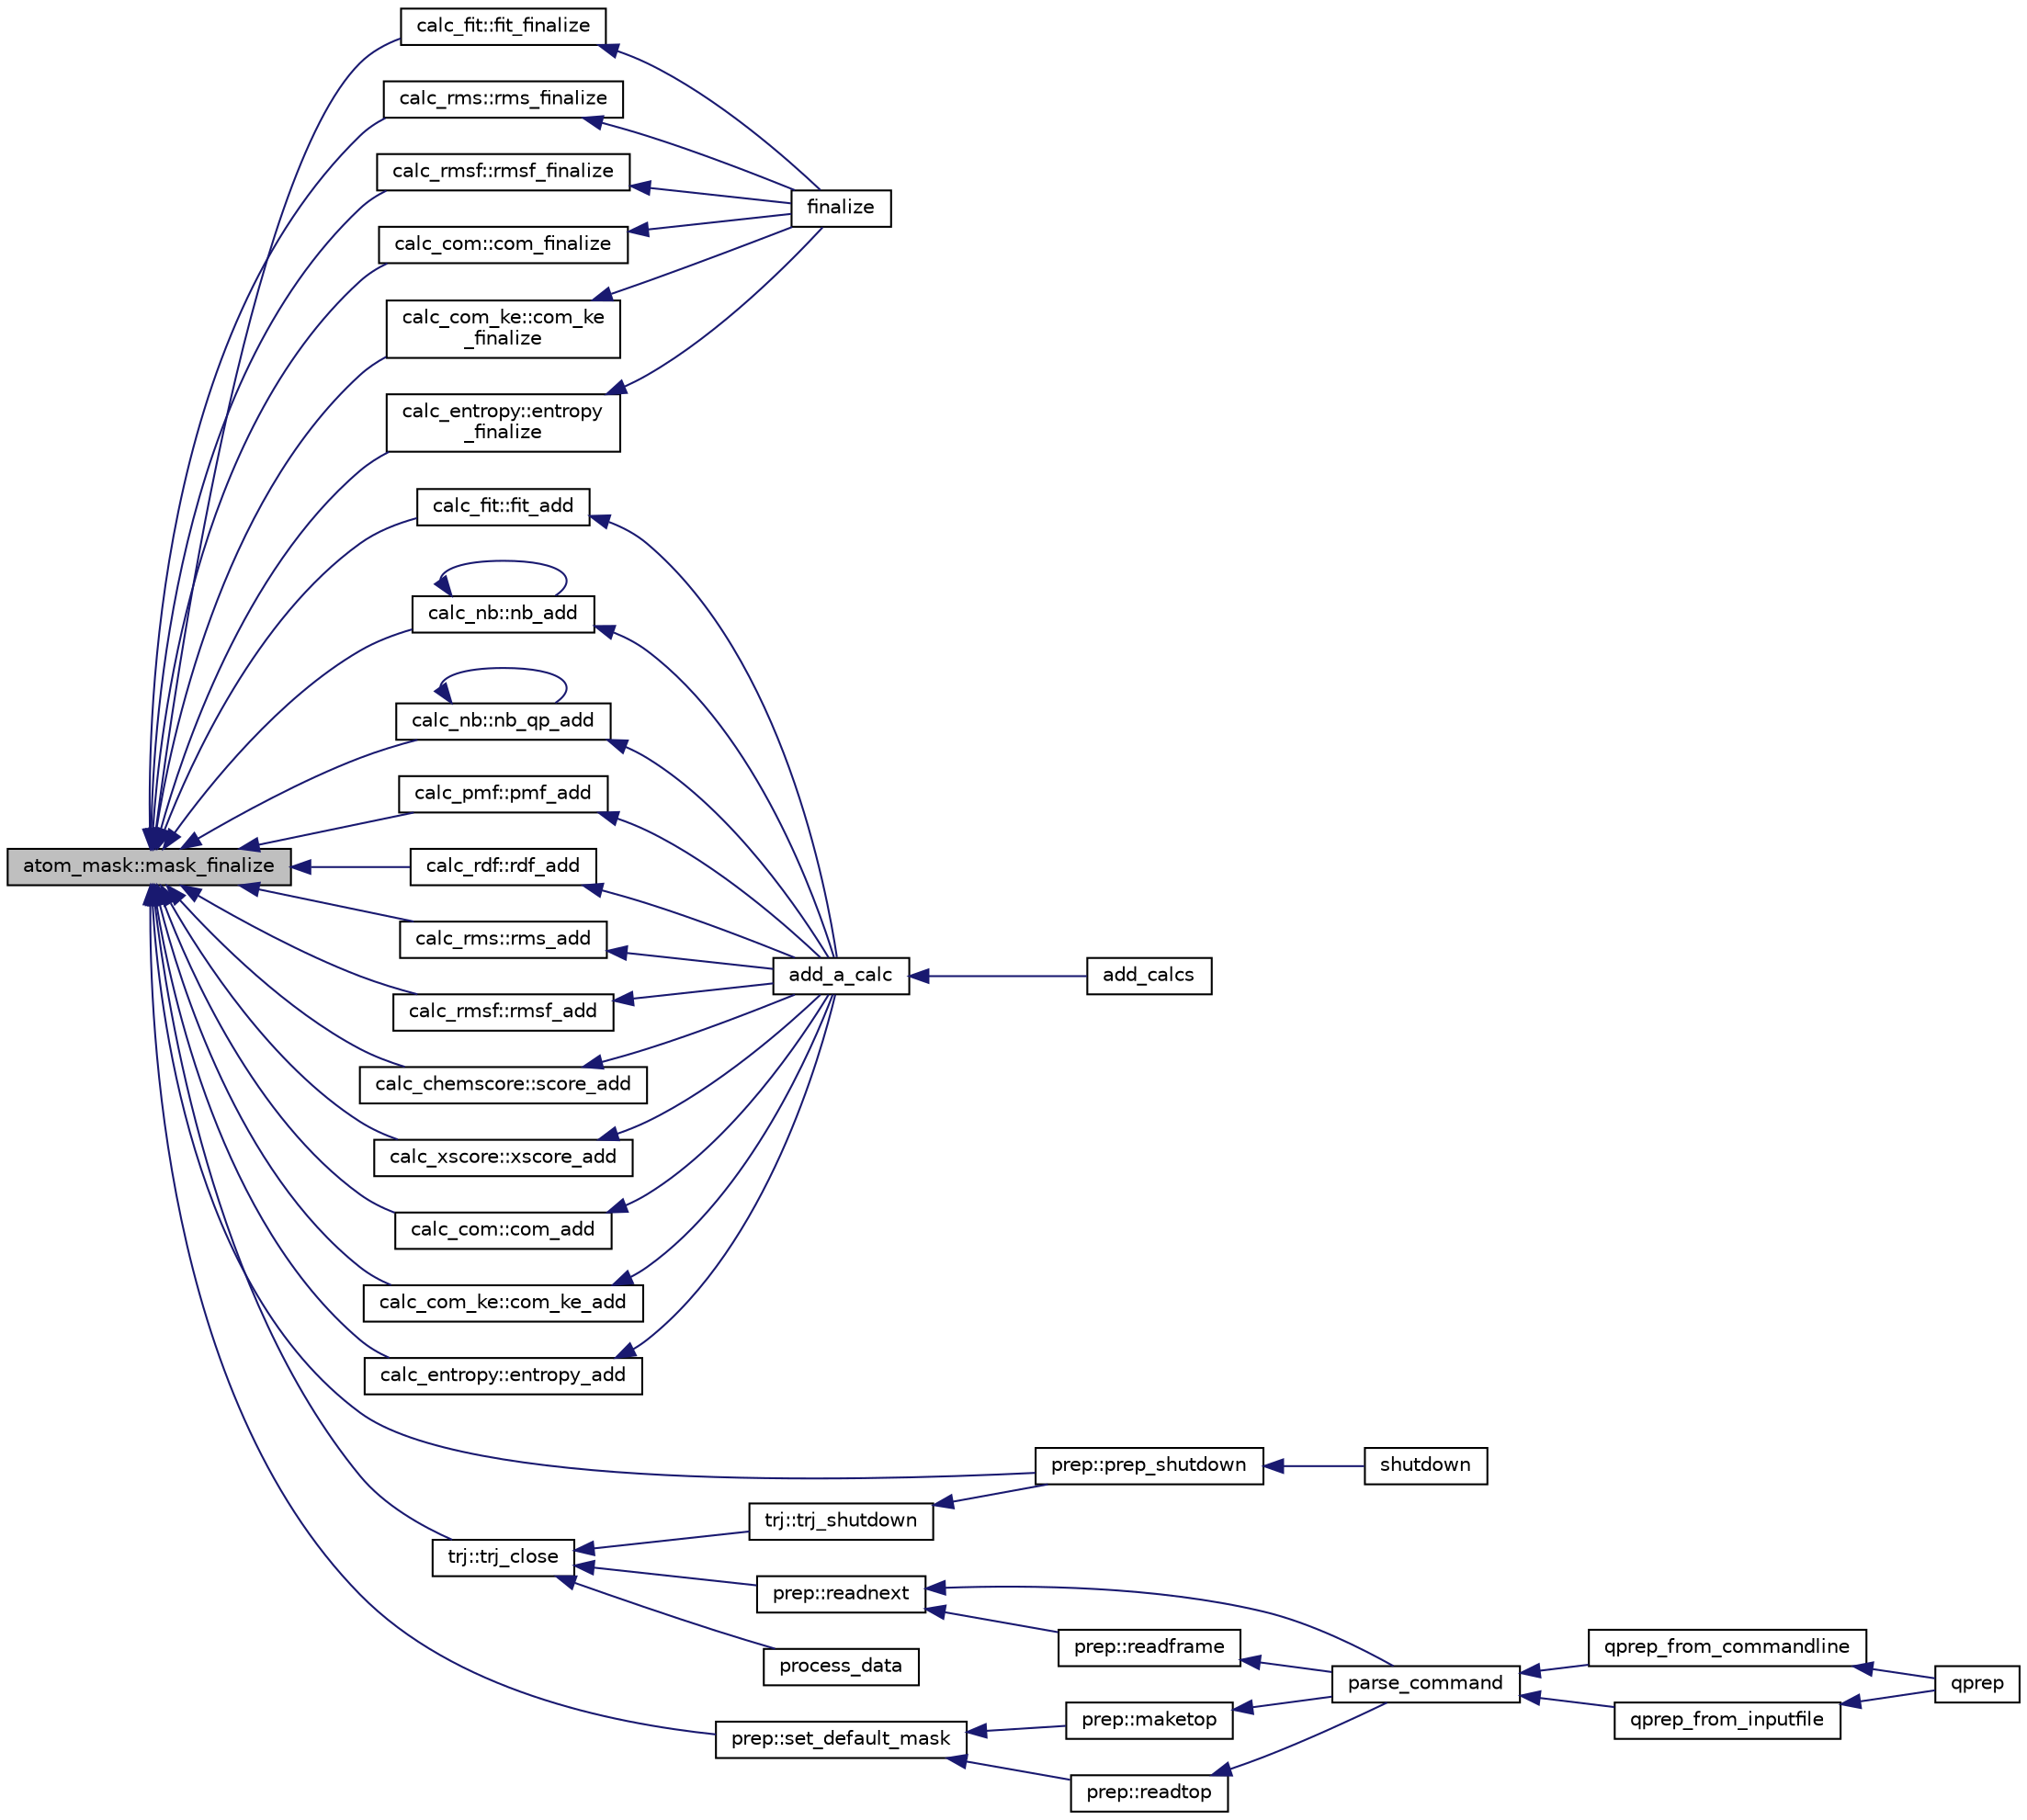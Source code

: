 digraph "atom_mask::mask_finalize"
{
  edge [fontname="Helvetica",fontsize="10",labelfontname="Helvetica",labelfontsize="10"];
  node [fontname="Helvetica",fontsize="10",shape=record];
  rankdir="LR";
  Node1 [label="atom_mask::mask_finalize",height=0.2,width=0.4,color="black", fillcolor="grey75", style="filled" fontcolor="black"];
  Node1 -> Node2 [dir="back",color="midnightblue",fontsize="10",style="solid",fontname="Helvetica"];
  Node2 [label="calc_com::com_add",height=0.2,width=0.4,color="black", fillcolor="white", style="filled",URL="$classcalc__com.html#a651966ec97d83c3b1dfa2698148984c7"];
  Node2 -> Node3 [dir="back",color="midnightblue",fontsize="10",style="solid",fontname="Helvetica"];
  Node3 [label="add_a_calc",height=0.2,width=0.4,color="black", fillcolor="white", style="filled",URL="$qcalc_8f90.html#acb44d1dc6dd86deefc875c180bc5703e"];
  Node3 -> Node4 [dir="back",color="midnightblue",fontsize="10",style="solid",fontname="Helvetica"];
  Node4 [label="add_calcs",height=0.2,width=0.4,color="black", fillcolor="white", style="filled",URL="$qcalc_8f90.html#acaadc7e7a89c09e2f5d003ad5dca1672"];
  Node1 -> Node5 [dir="back",color="midnightblue",fontsize="10",style="solid",fontname="Helvetica"];
  Node5 [label="calc_com::com_finalize",height=0.2,width=0.4,color="black", fillcolor="white", style="filled",URL="$classcalc__com.html#a45389417b8edfa5f656068b71161be03"];
  Node5 -> Node6 [dir="back",color="midnightblue",fontsize="10",style="solid",fontname="Helvetica"];
  Node6 [label="finalize",height=0.2,width=0.4,color="black", fillcolor="white", style="filled",URL="$qcalc_8f90.html#ae13666592a639e38acc4462b8e5ec488"];
  Node1 -> Node7 [dir="back",color="midnightblue",fontsize="10",style="solid",fontname="Helvetica"];
  Node7 [label="calc_com_ke::com_ke_add",height=0.2,width=0.4,color="black", fillcolor="white", style="filled",URL="$classcalc__com__ke.html#a3c4a60a828ca4c037ffd87b608f6a8f7"];
  Node7 -> Node3 [dir="back",color="midnightblue",fontsize="10",style="solid",fontname="Helvetica"];
  Node1 -> Node8 [dir="back",color="midnightblue",fontsize="10",style="solid",fontname="Helvetica"];
  Node8 [label="calc_com_ke::com_ke\l_finalize",height=0.2,width=0.4,color="black", fillcolor="white", style="filled",URL="$classcalc__com__ke.html#a089d44e2e8eacfbd26da425a497530c5"];
  Node8 -> Node6 [dir="back",color="midnightblue",fontsize="10",style="solid",fontname="Helvetica"];
  Node1 -> Node9 [dir="back",color="midnightblue",fontsize="10",style="solid",fontname="Helvetica"];
  Node9 [label="calc_entropy::entropy_add",height=0.2,width=0.4,color="black", fillcolor="white", style="filled",URL="$classcalc__entropy.html#aed82d686b07a9020efcd8f4587376359"];
  Node9 -> Node3 [dir="back",color="midnightblue",fontsize="10",style="solid",fontname="Helvetica"];
  Node1 -> Node10 [dir="back",color="midnightblue",fontsize="10",style="solid",fontname="Helvetica"];
  Node10 [label="calc_entropy::entropy\l_finalize",height=0.2,width=0.4,color="black", fillcolor="white", style="filled",URL="$classcalc__entropy.html#a8b7097d5478f130ec2b04ac4eb69e156"];
  Node10 -> Node6 [dir="back",color="midnightblue",fontsize="10",style="solid",fontname="Helvetica"];
  Node1 -> Node11 [dir="back",color="midnightblue",fontsize="10",style="solid",fontname="Helvetica"];
  Node11 [label="calc_fit::fit_add",height=0.2,width=0.4,color="black", fillcolor="white", style="filled",URL="$classcalc__fit.html#a03132293af132901c3309c2095bc97a5"];
  Node11 -> Node3 [dir="back",color="midnightblue",fontsize="10",style="solid",fontname="Helvetica"];
  Node1 -> Node12 [dir="back",color="midnightblue",fontsize="10",style="solid",fontname="Helvetica"];
  Node12 [label="calc_fit::fit_finalize",height=0.2,width=0.4,color="black", fillcolor="white", style="filled",URL="$classcalc__fit.html#ad14c1235965e5604af2221fe382c98dd"];
  Node12 -> Node6 [dir="back",color="midnightblue",fontsize="10",style="solid",fontname="Helvetica"];
  Node1 -> Node13 [dir="back",color="midnightblue",fontsize="10",style="solid",fontname="Helvetica"];
  Node13 [label="calc_nb::nb_add",height=0.2,width=0.4,color="black", fillcolor="white", style="filled",URL="$classcalc__nb.html#a1476bae2c246aa70d62c2d574e1c3878"];
  Node13 -> Node13 [dir="back",color="midnightblue",fontsize="10",style="solid",fontname="Helvetica"];
  Node13 -> Node3 [dir="back",color="midnightblue",fontsize="10",style="solid",fontname="Helvetica"];
  Node1 -> Node14 [dir="back",color="midnightblue",fontsize="10",style="solid",fontname="Helvetica"];
  Node14 [label="calc_nb::nb_qp_add",height=0.2,width=0.4,color="black", fillcolor="white", style="filled",URL="$classcalc__nb.html#a6d26079e3680e2780d8c7f302b538596"];
  Node14 -> Node14 [dir="back",color="midnightblue",fontsize="10",style="solid",fontname="Helvetica"];
  Node14 -> Node3 [dir="back",color="midnightblue",fontsize="10",style="solid",fontname="Helvetica"];
  Node1 -> Node15 [dir="back",color="midnightblue",fontsize="10",style="solid",fontname="Helvetica"];
  Node15 [label="calc_pmf::pmf_add",height=0.2,width=0.4,color="black", fillcolor="white", style="filled",URL="$classcalc__pmf.html#a4caf9759f3678b95aaa1f48fba8eb333"];
  Node15 -> Node3 [dir="back",color="midnightblue",fontsize="10",style="solid",fontname="Helvetica"];
  Node1 -> Node16 [dir="back",color="midnightblue",fontsize="10",style="solid",fontname="Helvetica"];
  Node16 [label="prep::prep_shutdown",height=0.2,width=0.4,color="black", fillcolor="white", style="filled",URL="$classprep.html#a980bbec7c9f236072dd12ff9ad79415e"];
  Node16 -> Node17 [dir="back",color="midnightblue",fontsize="10",style="solid",fontname="Helvetica"];
  Node17 [label="shutdown",height=0.2,width=0.4,color="black", fillcolor="white", style="filled",URL="$qprep_8f90.html#ad94096261d76af50d1489fb738a54422"];
  Node1 -> Node18 [dir="back",color="midnightblue",fontsize="10",style="solid",fontname="Helvetica"];
  Node18 [label="calc_rdf::rdf_add",height=0.2,width=0.4,color="black", fillcolor="white", style="filled",URL="$classcalc__rdf.html#ab8e05d1bd81788d16237447d9f66edd9"];
  Node18 -> Node3 [dir="back",color="midnightblue",fontsize="10",style="solid",fontname="Helvetica"];
  Node1 -> Node19 [dir="back",color="midnightblue",fontsize="10",style="solid",fontname="Helvetica"];
  Node19 [label="calc_rms::rms_add",height=0.2,width=0.4,color="black", fillcolor="white", style="filled",URL="$classcalc__rms.html#ae0ddbab6b86b26808306b08522944087"];
  Node19 -> Node3 [dir="back",color="midnightblue",fontsize="10",style="solid",fontname="Helvetica"];
  Node1 -> Node20 [dir="back",color="midnightblue",fontsize="10",style="solid",fontname="Helvetica"];
  Node20 [label="calc_rms::rms_finalize",height=0.2,width=0.4,color="black", fillcolor="white", style="filled",URL="$classcalc__rms.html#a4753dc26621e5a66675acefb3e85b0ba"];
  Node20 -> Node6 [dir="back",color="midnightblue",fontsize="10",style="solid",fontname="Helvetica"];
  Node1 -> Node21 [dir="back",color="midnightblue",fontsize="10",style="solid",fontname="Helvetica"];
  Node21 [label="calc_rmsf::rmsf_add",height=0.2,width=0.4,color="black", fillcolor="white", style="filled",URL="$classcalc__rmsf.html#a4e6c49380436639f72a9ca5711477832"];
  Node21 -> Node3 [dir="back",color="midnightblue",fontsize="10",style="solid",fontname="Helvetica"];
  Node1 -> Node22 [dir="back",color="midnightblue",fontsize="10",style="solid",fontname="Helvetica"];
  Node22 [label="calc_rmsf::rmsf_finalize",height=0.2,width=0.4,color="black", fillcolor="white", style="filled",URL="$classcalc__rmsf.html#a7ea65c84cbb1c6f49010270f617d3340"];
  Node22 -> Node6 [dir="back",color="midnightblue",fontsize="10",style="solid",fontname="Helvetica"];
  Node1 -> Node23 [dir="back",color="midnightblue",fontsize="10",style="solid",fontname="Helvetica"];
  Node23 [label="calc_chemscore::score_add",height=0.2,width=0.4,color="black", fillcolor="white", style="filled",URL="$classcalc__chemscore.html#a8ac120993f6d7fd6a2d13d1de1ef8a04"];
  Node23 -> Node3 [dir="back",color="midnightblue",fontsize="10",style="solid",fontname="Helvetica"];
  Node1 -> Node24 [dir="back",color="midnightblue",fontsize="10",style="solid",fontname="Helvetica"];
  Node24 [label="prep::set_default_mask",height=0.2,width=0.4,color="black", fillcolor="white", style="filled",URL="$classprep.html#a66e2390289edaef47f6dcefb4a185202"];
  Node24 -> Node25 [dir="back",color="midnightblue",fontsize="10",style="solid",fontname="Helvetica"];
  Node25 [label="prep::maketop",height=0.2,width=0.4,color="black", fillcolor="white", style="filled",URL="$classprep.html#ac1b20bb4677de808773357bae4f5b4a5"];
  Node25 -> Node26 [dir="back",color="midnightblue",fontsize="10",style="solid",fontname="Helvetica"];
  Node26 [label="parse_command",height=0.2,width=0.4,color="black", fillcolor="white", style="filled",URL="$qprep_8f90.html#add7d58759b8d0826b87051647135e024"];
  Node26 -> Node27 [dir="back",color="midnightblue",fontsize="10",style="solid",fontname="Helvetica"];
  Node27 [label="qprep_from_commandline",height=0.2,width=0.4,color="black", fillcolor="white", style="filled",URL="$qprep_8f90.html#a509741b66578d6d76b269d0f98128910"];
  Node27 -> Node28 [dir="back",color="midnightblue",fontsize="10",style="solid",fontname="Helvetica"];
  Node28 [label="qprep",height=0.2,width=0.4,color="black", fillcolor="white", style="filled",URL="$qprep_8f90.html#a252292cf2c64796a48ab29aae4920d15"];
  Node26 -> Node29 [dir="back",color="midnightblue",fontsize="10",style="solid",fontname="Helvetica"];
  Node29 [label="qprep_from_inputfile",height=0.2,width=0.4,color="black", fillcolor="white", style="filled",URL="$qprep_8f90.html#aae7f6285ebd5705125725dcda622efd5"];
  Node29 -> Node28 [dir="back",color="midnightblue",fontsize="10",style="solid",fontname="Helvetica"];
  Node24 -> Node30 [dir="back",color="midnightblue",fontsize="10",style="solid",fontname="Helvetica"];
  Node30 [label="prep::readtop",height=0.2,width=0.4,color="black", fillcolor="white", style="filled",URL="$classprep.html#a59d775f3eb60a2041f8a27c882d3bc70"];
  Node30 -> Node26 [dir="back",color="midnightblue",fontsize="10",style="solid",fontname="Helvetica"];
  Node1 -> Node31 [dir="back",color="midnightblue",fontsize="10",style="solid",fontname="Helvetica"];
  Node31 [label="trj::trj_close",height=0.2,width=0.4,color="black", fillcolor="white", style="filled",URL="$classtrj.html#a0e950363c678b3b896b3484d1ffa298e"];
  Node31 -> Node32 [dir="back",color="midnightblue",fontsize="10",style="solid",fontname="Helvetica"];
  Node32 [label="prep::readnext",height=0.2,width=0.4,color="black", fillcolor="white", style="filled",URL="$classprep.html#ab41936ec09ac09e102a791f2c28d8c37"];
  Node32 -> Node33 [dir="back",color="midnightblue",fontsize="10",style="solid",fontname="Helvetica"];
  Node33 [label="prep::readframe",height=0.2,width=0.4,color="black", fillcolor="white", style="filled",URL="$classprep.html#a76cc92e2a4be8c7ee740c6ba35b8789b"];
  Node33 -> Node26 [dir="back",color="midnightblue",fontsize="10",style="solid",fontname="Helvetica"];
  Node32 -> Node26 [dir="back",color="midnightblue",fontsize="10",style="solid",fontname="Helvetica"];
  Node31 -> Node34 [dir="back",color="midnightblue",fontsize="10",style="solid",fontname="Helvetica"];
  Node34 [label="process_data",height=0.2,width=0.4,color="black", fillcolor="white", style="filled",URL="$qcalc_8f90.html#a7d2d447954fb385bdca4f228de92b1eb"];
  Node31 -> Node35 [dir="back",color="midnightblue",fontsize="10",style="solid",fontname="Helvetica"];
  Node35 [label="trj::trj_shutdown",height=0.2,width=0.4,color="black", fillcolor="white", style="filled",URL="$classtrj.html#a2cbeb84073441231eb32be6f80973e7b"];
  Node35 -> Node16 [dir="back",color="midnightblue",fontsize="10",style="solid",fontname="Helvetica"];
  Node1 -> Node36 [dir="back",color="midnightblue",fontsize="10",style="solid",fontname="Helvetica"];
  Node36 [label="calc_xscore::xscore_add",height=0.2,width=0.4,color="black", fillcolor="white", style="filled",URL="$classcalc__xscore.html#a54166bda8a73b7847edce41e4b3268d5"];
  Node36 -> Node3 [dir="back",color="midnightblue",fontsize="10",style="solid",fontname="Helvetica"];
}
